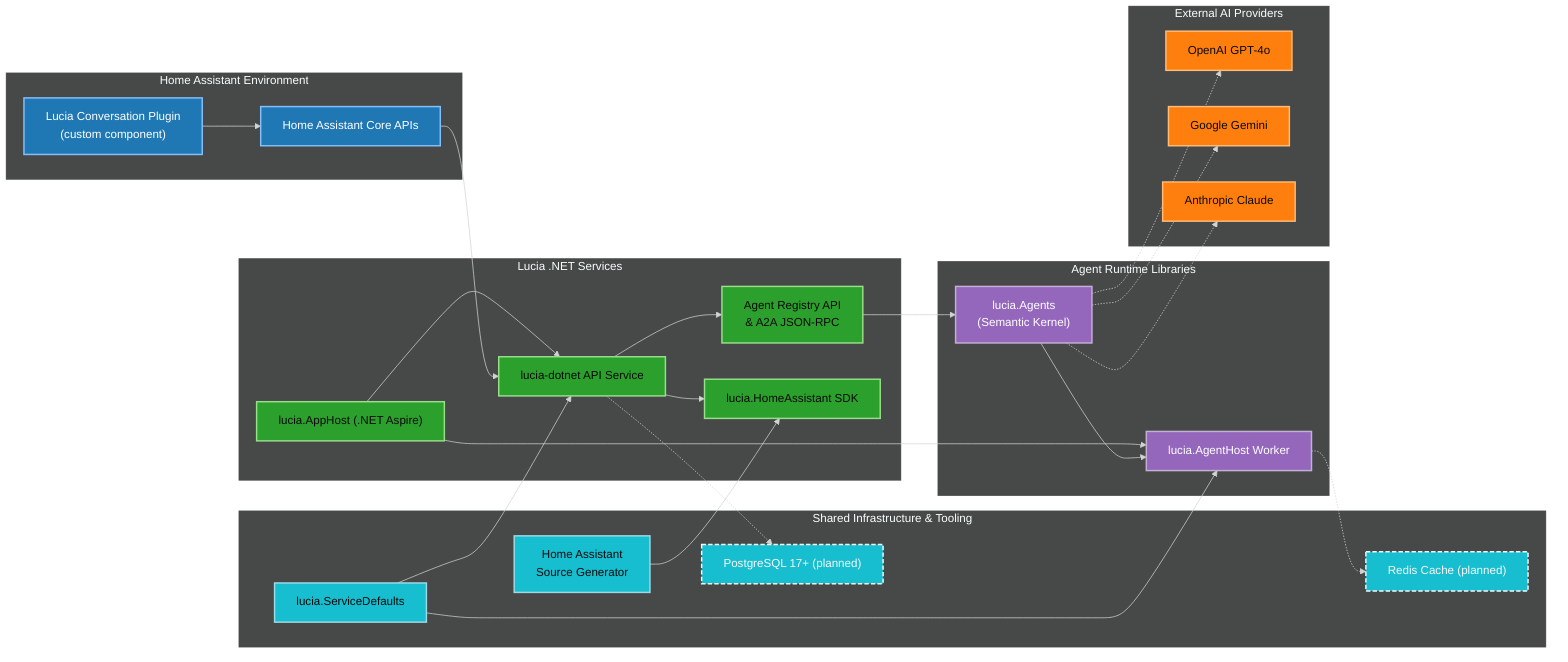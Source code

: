 ---
config:
  theme: dark
---
%% Container Diagram - Lucia Platform Components
%% Audience: Engineering teams | Purpose: Show major services, libraries, and dependencies
flowchart LR
  classDef ha fill:#1f77b4,color:#ffffff,stroke:#85c0f9,stroke-width:2px;
  classDef lucia fill:#2ca02c,color:#0a0a0a,stroke:#98df8a,stroke-width:2px;
  classDef runtime fill:#9467bd,color:#ffffff,stroke:#c5b0d5,stroke-width:2px;
  classDef infra fill:#17becf,color:#0a0a0a,stroke:#9edae5,stroke-width:2px;
  classDef ai fill:#ff7f0e,color:#0a0a0a,stroke:#ffbb78,stroke-width:2px;
  classDef optional stroke-dasharray: 6 3,stroke:#f7f7f7,color:#f7f7f7;

  subgraph HA_ENV["Home Assistant Environment"]
    haPlugin["Lucia Conversation Plugin\n(custom component)"]:::ha
    haApis["Home Assistant Core APIs"]:::ha
  end

  subgraph LUCIA_SERVICES["Lucia .NET Services"]
    luciaApi["lucia-dotnet API Service"]:::lucia
    agentGateway["Agent Registry API\n& A2A JSON-RPC"]:::lucia
    appHost["lucia.AppHost (.NET Aspire)"]:::lucia
    homeAssistantSdk["lucia.HomeAssistant SDK"]:::lucia
  end

  subgraph AGENT_RUNTIME["Agent Runtime Libraries"]
    agentsLib["lucia.Agents\n(Semantic Kernel)"]:::runtime
    agentHost["lucia.AgentHost Worker"]:::runtime
  end

  subgraph SHARED_INFRA["Shared Infrastructure & Tooling"]
    serviceDefaults["lucia.ServiceDefaults"]:::infra
    sourceGenerator["Home Assistant\nSource Generator"]:::infra
    futureDb["PostgreSQL 17+ (planned)"]:::infra
    futureCache["Redis Cache (planned)"]:::infra
    class futureDb,futureCache optional
  end

  subgraph AI_PROVIDERS["External AI Providers"]
    openAi["OpenAI GPT-4o"]:::ai
    gemini["Google Gemini"]:::ai
    claude["Anthropic Claude"]:::ai
  end

  haPlugin --> haApis
  haApis --> luciaApi
  luciaApi --> agentGateway
  luciaApi --> homeAssistantSdk
  agentGateway --> agentsLib
  agentsLib --> agentHost
  appHost --> luciaApi
  appHost --> agentHost
  serviceDefaults --> luciaApi
  serviceDefaults --> agentHost
  sourceGenerator --> homeAssistantSdk
  luciaApi -.-> futureDb
  agentHost -.-> futureCache
  agentsLib -.-> openAi
  agentsLib -.-> gemini
  agentsLib -.-> claude